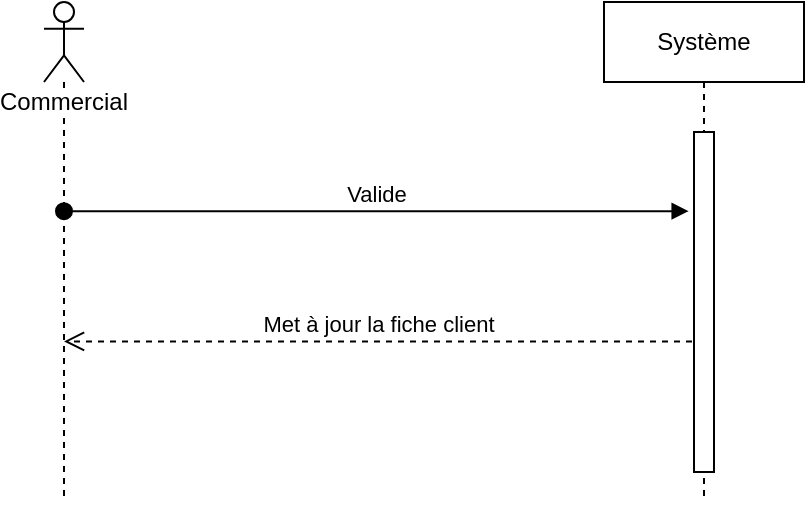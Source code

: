 <?xml version="1.0" encoding="UTF-8"?>
<mxfile version="13.2.4" type="google"><diagram id="sJgwM9JUG1OU5zjvtu9S" name="Page-1"><mxGraphModel dx="1022" dy="420" grid="1" gridSize="10" guides="1" tooltips="1" connect="1" arrows="1" fold="1" page="1" pageScale="1" pageWidth="850" pageHeight="1100" math="0" shadow="0"><root><mxCell id="0"/><mxCell id="1" parent="0"/><mxCell id="LEfoLGZIUjk_VnNZPhdS-1" value="Commercial&lt;br&gt;" style="shape=umlLifeline;participant=umlActor;perimeter=lifelinePerimeter;whiteSpace=wrap;html=1;container=1;collapsible=0;recursiveResize=0;verticalAlign=top;spacingTop=36;labelBackgroundColor=#ffffff;outlineConnect=0;" parent="1" vertex="1"><mxGeometry x="230" y="30" width="20" height="250" as="geometry"/></mxCell><mxCell id="LEfoLGZIUjk_VnNZPhdS-2" value="Système" style="shape=umlLifeline;perimeter=lifelinePerimeter;whiteSpace=wrap;html=1;container=1;collapsible=0;recursiveResize=0;outlineConnect=0;" parent="1" vertex="1"><mxGeometry x="510" y="30" width="100" height="250" as="geometry"/></mxCell><mxCell id="LEfoLGZIUjk_VnNZPhdS-3" value="" style="html=1;points=[];perimeter=orthogonalPerimeter;" parent="LEfoLGZIUjk_VnNZPhdS-2" vertex="1"><mxGeometry x="45" y="65" width="10" height="170" as="geometry"/></mxCell><mxCell id="LEfoLGZIUjk_VnNZPhdS-4" value="Valide" style="html=1;verticalAlign=bottom;startArrow=oval;startFill=1;endArrow=block;startSize=8;entryX=-0.267;entryY=0.233;entryDx=0;entryDy=0;entryPerimeter=0;" parent="1" source="LEfoLGZIUjk_VnNZPhdS-1" target="LEfoLGZIUjk_VnNZPhdS-3" edge="1"><mxGeometry width="60" relative="1" as="geometry"><mxPoint x="320" y="210" as="sourcePoint"/><mxPoint x="380" y="210" as="targetPoint"/></mxGeometry></mxCell><mxCell id="gPDebLx56MCxQMFyHCA8-1" value="Met à jour la fiche client" style="html=1;verticalAlign=bottom;endArrow=open;dashed=1;endSize=8;exitX=-0.1;exitY=0.616;exitDx=0;exitDy=0;exitPerimeter=0;" parent="1" source="LEfoLGZIUjk_VnNZPhdS-3" target="LEfoLGZIUjk_VnNZPhdS-1" edge="1"><mxGeometry relative="1" as="geometry"><mxPoint x="460" y="220" as="sourcePoint"/><mxPoint x="380" y="220" as="targetPoint"/></mxGeometry></mxCell></root></mxGraphModel></diagram></mxfile>